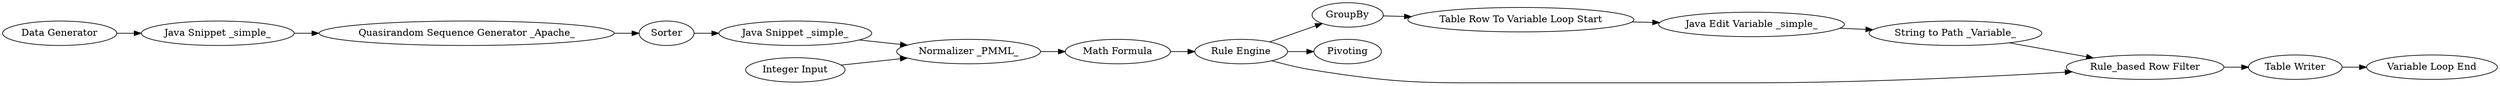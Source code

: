 digraph {
	2 [label="Data Generator"]
	4 [label="Java Snippet _simple_"]
	10 [label="Normalizer _PMML_"]
	11 [label="Math Formula"]
	12 [label=GroupBy]
	13 [label="Java Snippet _simple_"]
	15 [label="Integer Input"]
	16 [label="Rule Engine"]
	19 [label=Pivoting]
	20 [label="Quasirandom Sequence Generator _Apache_"]
	21 [label=Sorter]
	22 [label="Java Edit Variable _simple_"]
	23 [label="Rule_based Row Filter"]
	26 [label="Table Row To Variable Loop Start"]
	27 [label="Table Writer"]
	28 [label="String to Path _Variable_"]
	29 [label="Variable Loop End"]
	2 -> 4
	4 -> 20
	10 -> 11
	11 -> 16
	12 -> 26
	13 -> 10
	15 -> 10
	16 -> 19
	16 -> 23
	16 -> 12
	20 -> 21
	21 -> 13
	22 -> 28
	23 -> 27
	26 -> 22
	27 -> 29
	28 -> 23
	rankdir=LR
}
